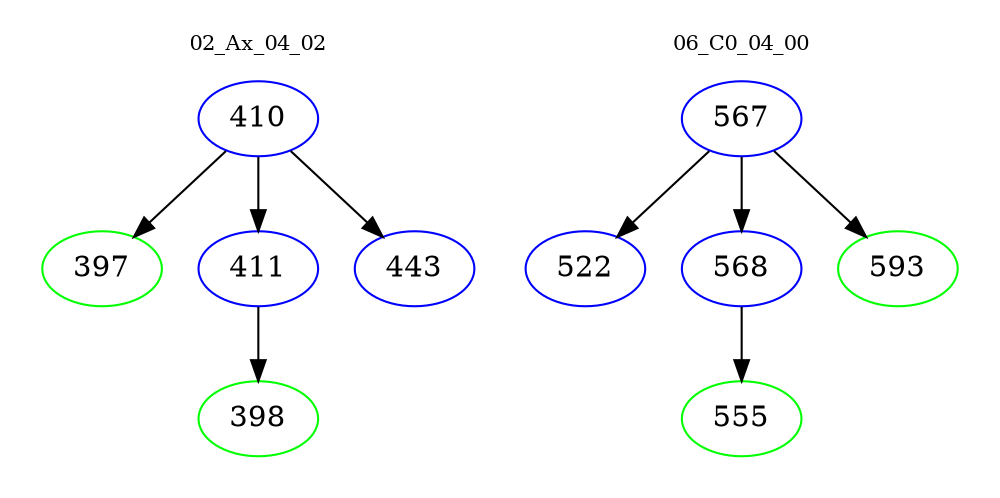 digraph{
subgraph cluster_0 {
color = white
label = "02_Ax_04_02";
fontsize=10;
T0_410 [label="410", color="blue"]
T0_410 -> T0_397 [color="black"]
T0_397 [label="397", color="green"]
T0_410 -> T0_411 [color="black"]
T0_411 [label="411", color="blue"]
T0_411 -> T0_398 [color="black"]
T0_398 [label="398", color="green"]
T0_410 -> T0_443 [color="black"]
T0_443 [label="443", color="blue"]
}
subgraph cluster_1 {
color = white
label = "06_C0_04_00";
fontsize=10;
T1_567 [label="567", color="blue"]
T1_567 -> T1_522 [color="black"]
T1_522 [label="522", color="blue"]
T1_567 -> T1_568 [color="black"]
T1_568 [label="568", color="blue"]
T1_568 -> T1_555 [color="black"]
T1_555 [label="555", color="green"]
T1_567 -> T1_593 [color="black"]
T1_593 [label="593", color="green"]
}
}
